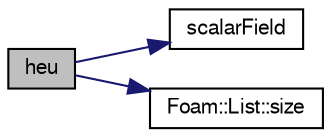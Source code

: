 digraph "heu"
{
  bgcolor="transparent";
  edge [fontname="FreeSans",fontsize="10",labelfontname="FreeSans",labelfontsize="10"];
  node [fontname="FreeSans",fontsize="10",shape=record];
  rankdir="LR";
  Node38 [label="heu",height=0.2,width=0.4,color="black", fillcolor="grey75", style="filled", fontcolor="black"];
  Node38 -> Node39 [color="midnightblue",fontsize="10",style="solid",fontname="FreeSans"];
  Node39 [label="scalarField",height=0.2,width=0.4,color="black",URL="$a19001.html#afcd8855c276a98ae9604b35c8fb5b81e"];
  Node38 -> Node40 [color="midnightblue",fontsize="10",style="solid",fontname="FreeSans"];
  Node40 [label="Foam::List::size",height=0.2,width=0.4,color="black",URL="$a25694.html#a8a5f6fa29bd4b500caf186f60245b384",tooltip="Override size to be inconsistent with allocated storage. "];
}
